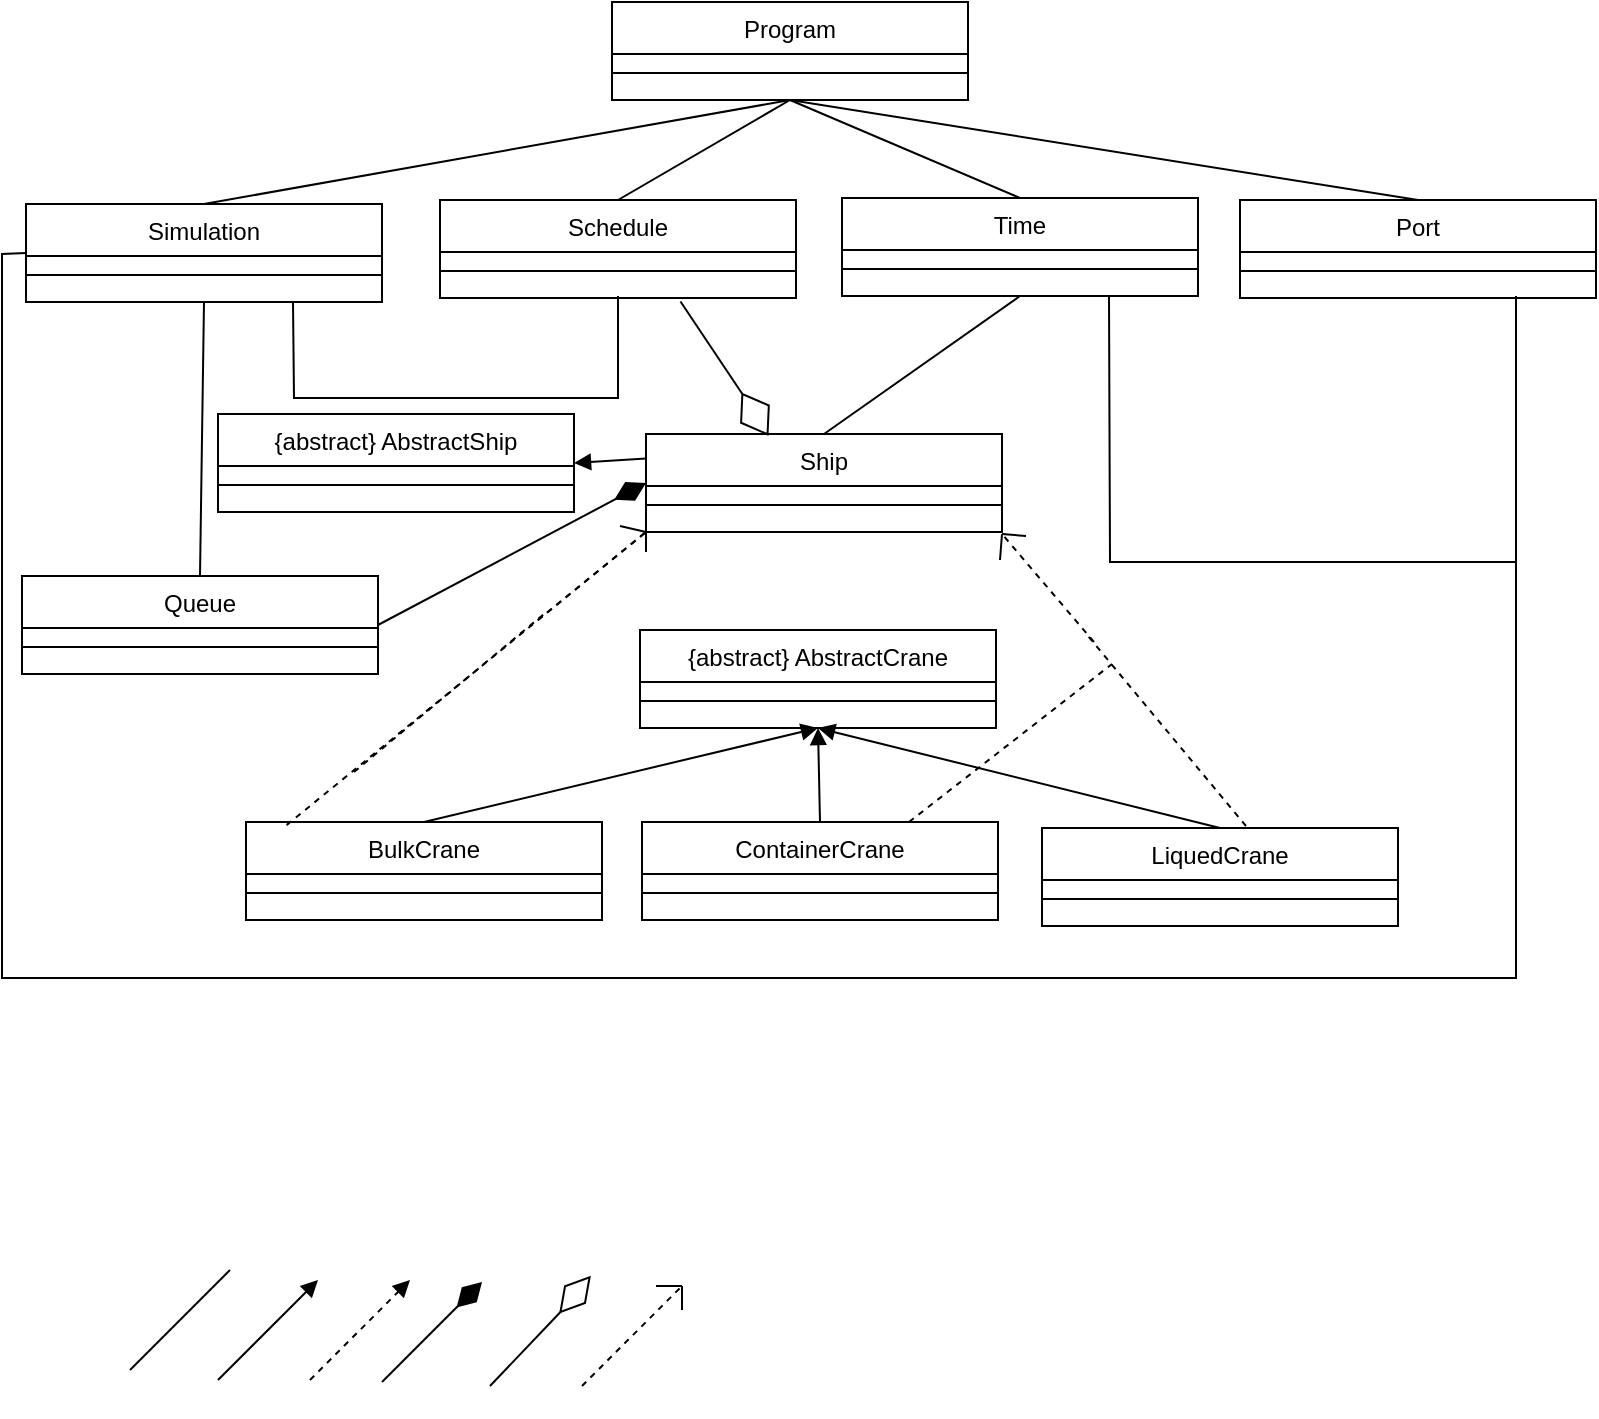 <mxfile version="25.0.2">
  <diagram id="C5RBs43oDa-KdzZeNtuy" name="Page-1">
    <mxGraphModel dx="2555" dy="704" grid="0" gridSize="10" guides="0" tooltips="1" connect="1" arrows="1" fold="1" page="1" pageScale="1" pageWidth="1169" pageHeight="827" math="0" shadow="0">
      <root>
        <mxCell id="WIyWlLk6GJQsqaUBKTNV-0" />
        <mxCell id="WIyWlLk6GJQsqaUBKTNV-1" parent="WIyWlLk6GJQsqaUBKTNV-0" />
        <mxCell id="zkfFHV4jXpPFQw0GAbJ--0" value="{abstract} AbstractCrane" style="swimlane;fontStyle=0;align=center;verticalAlign=top;childLayout=stackLayout;horizontal=1;startSize=26;horizontalStack=0;resizeParent=1;resizeLast=0;collapsible=1;marginBottom=0;rounded=0;shadow=0;strokeWidth=1;" parent="WIyWlLk6GJQsqaUBKTNV-1" vertex="1">
          <mxGeometry x="-731" y="375" width="178" height="49" as="geometry">
            <mxRectangle x="-656" y="42" width="160" height="26" as="alternateBounds" />
          </mxGeometry>
        </mxCell>
        <mxCell id="zkfFHV4jXpPFQw0GAbJ--4" value="" style="line;html=1;strokeWidth=1;align=left;verticalAlign=middle;spacingTop=-1;spacingLeft=3;spacingRight=3;rotatable=0;labelPosition=right;points=[];portConstraint=eastwest;" parent="zkfFHV4jXpPFQw0GAbJ--0" vertex="1">
          <mxGeometry y="26" width="178" height="19" as="geometry" />
        </mxCell>
        <mxCell id="NVGgB9cNm6IHAzU8S6AH-0" value="BulkCrane" style="swimlane;fontStyle=0;align=center;verticalAlign=top;childLayout=stackLayout;horizontal=1;startSize=26;horizontalStack=0;resizeParent=1;resizeLast=0;collapsible=1;marginBottom=0;rounded=0;shadow=0;strokeWidth=1;" parent="WIyWlLk6GJQsqaUBKTNV-1" vertex="1">
          <mxGeometry x="-928" y="471" width="178" height="49" as="geometry">
            <mxRectangle x="-656" y="42" width="160" height="26" as="alternateBounds" />
          </mxGeometry>
        </mxCell>
        <mxCell id="NVGgB9cNm6IHAzU8S6AH-1" value="" style="line;html=1;strokeWidth=1;align=left;verticalAlign=middle;spacingTop=-1;spacingLeft=3;spacingRight=3;rotatable=0;labelPosition=right;points=[];portConstraint=eastwest;" parent="NVGgB9cNm6IHAzU8S6AH-0" vertex="1">
          <mxGeometry y="26" width="178" height="19" as="geometry" />
        </mxCell>
        <mxCell id="NVGgB9cNm6IHAzU8S6AH-2" value="ContainerCrane" style="swimlane;fontStyle=0;align=center;verticalAlign=top;childLayout=stackLayout;horizontal=1;startSize=26;horizontalStack=0;resizeParent=1;resizeLast=0;collapsible=1;marginBottom=0;rounded=0;shadow=0;strokeWidth=1;" parent="WIyWlLk6GJQsqaUBKTNV-1" vertex="1">
          <mxGeometry x="-730" y="471" width="178" height="49" as="geometry">
            <mxRectangle x="-656" y="42" width="160" height="26" as="alternateBounds" />
          </mxGeometry>
        </mxCell>
        <mxCell id="NVGgB9cNm6IHAzU8S6AH-3" value="" style="line;html=1;strokeWidth=1;align=left;verticalAlign=middle;spacingTop=-1;spacingLeft=3;spacingRight=3;rotatable=0;labelPosition=right;points=[];portConstraint=eastwest;" parent="NVGgB9cNm6IHAzU8S6AH-2" vertex="1">
          <mxGeometry y="26" width="178" height="19" as="geometry" />
        </mxCell>
        <mxCell id="NVGgB9cNm6IHAzU8S6AH-4" value="LiquedCrane" style="swimlane;fontStyle=0;align=center;verticalAlign=top;childLayout=stackLayout;horizontal=1;startSize=26;horizontalStack=0;resizeParent=1;resizeLast=0;collapsible=1;marginBottom=0;rounded=0;shadow=0;strokeWidth=1;" parent="WIyWlLk6GJQsqaUBKTNV-1" vertex="1">
          <mxGeometry x="-530" y="474" width="178" height="49" as="geometry">
            <mxRectangle x="-656" y="42" width="160" height="26" as="alternateBounds" />
          </mxGeometry>
        </mxCell>
        <mxCell id="NVGgB9cNm6IHAzU8S6AH-5" value="" style="line;html=1;strokeWidth=1;align=left;verticalAlign=middle;spacingTop=-1;spacingLeft=3;spacingRight=3;rotatable=0;labelPosition=right;points=[];portConstraint=eastwest;" parent="NVGgB9cNm6IHAzU8S6AH-4" vertex="1">
          <mxGeometry y="26" width="178" height="19" as="geometry" />
        </mxCell>
        <mxCell id="NVGgB9cNm6IHAzU8S6AH-6" value="{abstract} AbstractShip" style="swimlane;fontStyle=0;align=center;verticalAlign=top;childLayout=stackLayout;horizontal=1;startSize=26;horizontalStack=0;resizeParent=1;resizeLast=0;collapsible=1;marginBottom=0;rounded=0;shadow=0;strokeWidth=1;" parent="WIyWlLk6GJQsqaUBKTNV-1" vertex="1">
          <mxGeometry x="-942" y="267" width="178" height="49" as="geometry">
            <mxRectangle x="-656" y="42" width="160" height="26" as="alternateBounds" />
          </mxGeometry>
        </mxCell>
        <mxCell id="NVGgB9cNm6IHAzU8S6AH-7" value="" style="line;html=1;strokeWidth=1;align=left;verticalAlign=middle;spacingTop=-1;spacingLeft=3;spacingRight=3;rotatable=0;labelPosition=right;points=[];portConstraint=eastwest;" parent="NVGgB9cNm6IHAzU8S6AH-6" vertex="1">
          <mxGeometry y="26" width="178" height="19" as="geometry" />
        </mxCell>
        <mxCell id="NVGgB9cNm6IHAzU8S6AH-8" value="Ship" style="swimlane;fontStyle=0;align=center;verticalAlign=top;childLayout=stackLayout;horizontal=1;startSize=26;horizontalStack=0;resizeParent=1;resizeLast=0;collapsible=1;marginBottom=0;rounded=0;shadow=0;strokeWidth=1;" parent="WIyWlLk6GJQsqaUBKTNV-1" vertex="1">
          <mxGeometry x="-728" y="277" width="178" height="49" as="geometry">
            <mxRectangle x="-656" y="42" width="160" height="26" as="alternateBounds" />
          </mxGeometry>
        </mxCell>
        <mxCell id="NVGgB9cNm6IHAzU8S6AH-9" value="" style="line;html=1;strokeWidth=1;align=left;verticalAlign=middle;spacingTop=-1;spacingLeft=3;spacingRight=3;rotatable=0;labelPosition=right;points=[];portConstraint=eastwest;" parent="NVGgB9cNm6IHAzU8S6AH-8" vertex="1">
          <mxGeometry y="26" width="178" height="19" as="geometry" />
        </mxCell>
        <mxCell id="NVGgB9cNm6IHAzU8S6AH-10" value="Port" style="swimlane;fontStyle=0;align=center;verticalAlign=top;childLayout=stackLayout;horizontal=1;startSize=26;horizontalStack=0;resizeParent=1;resizeLast=0;collapsible=1;marginBottom=0;rounded=0;shadow=0;strokeWidth=1;" parent="WIyWlLk6GJQsqaUBKTNV-1" vertex="1">
          <mxGeometry x="-431" y="160" width="178" height="49" as="geometry">
            <mxRectangle x="-656" y="42" width="160" height="26" as="alternateBounds" />
          </mxGeometry>
        </mxCell>
        <mxCell id="NVGgB9cNm6IHAzU8S6AH-11" value="" style="line;html=1;strokeWidth=1;align=left;verticalAlign=middle;spacingTop=-1;spacingLeft=3;spacingRight=3;rotatable=0;labelPosition=right;points=[];portConstraint=eastwest;" parent="NVGgB9cNm6IHAzU8S6AH-10" vertex="1">
          <mxGeometry y="26" width="178" height="19" as="geometry" />
        </mxCell>
        <mxCell id="NVGgB9cNm6IHAzU8S6AH-12" value="Schedule" style="swimlane;fontStyle=0;align=center;verticalAlign=top;childLayout=stackLayout;horizontal=1;startSize=26;horizontalStack=0;resizeParent=1;resizeLast=0;collapsible=1;marginBottom=0;rounded=0;shadow=0;strokeWidth=1;" parent="WIyWlLk6GJQsqaUBKTNV-1" vertex="1">
          <mxGeometry x="-831" y="160" width="178" height="49" as="geometry">
            <mxRectangle x="-656" y="42" width="160" height="26" as="alternateBounds" />
          </mxGeometry>
        </mxCell>
        <mxCell id="NVGgB9cNm6IHAzU8S6AH-13" value="" style="line;html=1;strokeWidth=1;align=left;verticalAlign=middle;spacingTop=-1;spacingLeft=3;spacingRight=3;rotatable=0;labelPosition=right;points=[];portConstraint=eastwest;" parent="NVGgB9cNm6IHAzU8S6AH-12" vertex="1">
          <mxGeometry y="26" width="178" height="19" as="geometry" />
        </mxCell>
        <mxCell id="NVGgB9cNm6IHAzU8S6AH-14" value="Queue" style="swimlane;fontStyle=0;align=center;verticalAlign=top;childLayout=stackLayout;horizontal=1;startSize=26;horizontalStack=0;resizeParent=1;resizeLast=0;collapsible=1;marginBottom=0;rounded=0;shadow=0;strokeWidth=1;" parent="WIyWlLk6GJQsqaUBKTNV-1" vertex="1">
          <mxGeometry x="-1040" y="348" width="178" height="49" as="geometry">
            <mxRectangle x="-656" y="42" width="160" height="26" as="alternateBounds" />
          </mxGeometry>
        </mxCell>
        <mxCell id="NVGgB9cNm6IHAzU8S6AH-15" value="" style="line;html=1;strokeWidth=1;align=left;verticalAlign=middle;spacingTop=-1;spacingLeft=3;spacingRight=3;rotatable=0;labelPosition=right;points=[];portConstraint=eastwest;" parent="NVGgB9cNm6IHAzU8S6AH-14" vertex="1">
          <mxGeometry y="26" width="178" height="19" as="geometry" />
        </mxCell>
        <mxCell id="NVGgB9cNm6IHAzU8S6AH-16" value="Time" style="swimlane;fontStyle=0;align=center;verticalAlign=top;childLayout=stackLayout;horizontal=1;startSize=26;horizontalStack=0;resizeParent=1;resizeLast=0;collapsible=1;marginBottom=0;rounded=0;shadow=0;strokeWidth=1;" parent="WIyWlLk6GJQsqaUBKTNV-1" vertex="1">
          <mxGeometry x="-630" y="159" width="178" height="49" as="geometry">
            <mxRectangle x="-656" y="42" width="160" height="26" as="alternateBounds" />
          </mxGeometry>
        </mxCell>
        <mxCell id="NVGgB9cNm6IHAzU8S6AH-17" value="" style="line;html=1;strokeWidth=1;align=left;verticalAlign=middle;spacingTop=-1;spacingLeft=3;spacingRight=3;rotatable=0;labelPosition=right;points=[];portConstraint=eastwest;" parent="NVGgB9cNm6IHAzU8S6AH-16" vertex="1">
          <mxGeometry y="26" width="178" height="19" as="geometry" />
        </mxCell>
        <mxCell id="NVGgB9cNm6IHAzU8S6AH-18" value="Simulation" style="swimlane;fontStyle=0;align=center;verticalAlign=top;childLayout=stackLayout;horizontal=1;startSize=26;horizontalStack=0;resizeParent=1;resizeLast=0;collapsible=1;marginBottom=0;rounded=0;shadow=0;strokeWidth=1;" parent="WIyWlLk6GJQsqaUBKTNV-1" vertex="1">
          <mxGeometry x="-1038" y="162" width="178" height="49" as="geometry">
            <mxRectangle x="-656" y="42" width="160" height="26" as="alternateBounds" />
          </mxGeometry>
        </mxCell>
        <mxCell id="NVGgB9cNm6IHAzU8S6AH-19" value="" style="line;html=1;strokeWidth=1;align=left;verticalAlign=middle;spacingTop=-1;spacingLeft=3;spacingRight=3;rotatable=0;labelPosition=right;points=[];portConstraint=eastwest;" parent="NVGgB9cNm6IHAzU8S6AH-18" vertex="1">
          <mxGeometry y="26" width="178" height="19" as="geometry" />
        </mxCell>
        <mxCell id="NVGgB9cNm6IHAzU8S6AH-20" value="Program" style="swimlane;fontStyle=0;align=center;verticalAlign=top;childLayout=stackLayout;horizontal=1;startSize=26;horizontalStack=0;resizeParent=1;resizeLast=0;collapsible=1;marginBottom=0;rounded=0;shadow=0;strokeWidth=1;" parent="WIyWlLk6GJQsqaUBKTNV-1" vertex="1">
          <mxGeometry x="-745" y="61" width="178" height="49" as="geometry">
            <mxRectangle x="-656" y="42" width="160" height="26" as="alternateBounds" />
          </mxGeometry>
        </mxCell>
        <mxCell id="NVGgB9cNm6IHAzU8S6AH-21" value="" style="line;html=1;strokeWidth=1;align=left;verticalAlign=middle;spacingTop=-1;spacingLeft=3;spacingRight=3;rotatable=0;labelPosition=right;points=[];portConstraint=eastwest;" parent="NVGgB9cNm6IHAzU8S6AH-20" vertex="1">
          <mxGeometry y="26" width="178" height="19" as="geometry" />
        </mxCell>
        <mxCell id="NVGgB9cNm6IHAzU8S6AH-22" value="" style="endArrow=none;html=1;rounded=0;entryX=0.5;entryY=1;entryDx=0;entryDy=0;exitX=0.5;exitY=0;exitDx=0;exitDy=0;" parent="WIyWlLk6GJQsqaUBKTNV-1" edge="1" target="NVGgB9cNm6IHAzU8S6AH-20" source="NVGgB9cNm6IHAzU8S6AH-18">
          <mxGeometry width="50" height="50" relative="1" as="geometry">
            <mxPoint x="-554" y="349" as="sourcePoint" />
            <mxPoint x="-504" y="299" as="targetPoint" />
          </mxGeometry>
        </mxCell>
        <mxCell id="NVGgB9cNm6IHAzU8S6AH-29" value="" style="endArrow=block;html=1;rounded=0;" parent="WIyWlLk6GJQsqaUBKTNV-1" edge="1">
          <mxGeometry width="50" height="50" relative="1" as="geometry">
            <mxPoint x="-942" y="750" as="sourcePoint" />
            <mxPoint x="-892" y="700" as="targetPoint" />
          </mxGeometry>
        </mxCell>
        <mxCell id="NVGgB9cNm6IHAzU8S6AH-30" value="" style="endArrow=block;html=1;rounded=0;dashed=1;" parent="WIyWlLk6GJQsqaUBKTNV-1" edge="1">
          <mxGeometry width="50" height="50" relative="1" as="geometry">
            <mxPoint x="-896" y="750" as="sourcePoint" />
            <mxPoint x="-846" y="700" as="targetPoint" />
          </mxGeometry>
        </mxCell>
        <mxCell id="NVGgB9cNm6IHAzU8S6AH-31" value="" style="endArrow=diamondThin;html=1;rounded=0;endSize=15;" parent="WIyWlLk6GJQsqaUBKTNV-1" edge="1">
          <mxGeometry width="50" height="50" relative="1" as="geometry">
            <mxPoint x="-860" y="751" as="sourcePoint" />
            <mxPoint x="-810" y="701" as="targetPoint" />
          </mxGeometry>
        </mxCell>
        <mxCell id="NVGgB9cNm6IHAzU8S6AH-45" value="" style="group;rotation=103;" parent="WIyWlLk6GJQsqaUBKTNV-1" vertex="1" connectable="0">
          <mxGeometry x="-747.24" y="211.78" width="83" height="67.48" as="geometry" />
        </mxCell>
        <mxCell id="NVGgB9cNm6IHAzU8S6AH-38" value="" style="endArrow=none;html=1;rounded=0;entryX=0.5;entryY=1;entryDx=0;entryDy=0;movable=1;resizable=1;rotatable=1;deletable=1;editable=1;locked=0;connectable=1;" parent="NVGgB9cNm6IHAzU8S6AH-45" target="NVGgB9cNm6IHAzU8S6AH-43" edge="1">
          <mxGeometry width="50" height="50" relative="1" as="geometry">
            <mxPoint x="36.478" y="-1.027" as="sourcePoint" />
            <mxPoint x="78.18" y="27.849" as="targetPoint" />
          </mxGeometry>
        </mxCell>
        <mxCell id="NVGgB9cNm6IHAzU8S6AH-43" value="" style="rhombus;whiteSpace=wrap;html=1;rotation=148;movable=1;resizable=1;rotatable=1;deletable=1;editable=1;locked=0;connectable=1;" parent="NVGgB9cNm6IHAzU8S6AH-45" vertex="1">
          <mxGeometry x="65.543" y="43.397" width="16.344" height="23.764" as="geometry" />
        </mxCell>
        <mxCell id="NVGgB9cNm6IHAzU8S6AH-52" value="" style="group" parent="WIyWlLk6GJQsqaUBKTNV-1" vertex="1" connectable="0">
          <mxGeometry x="-760" y="703" width="50" height="50" as="geometry" />
        </mxCell>
        <mxCell id="NVGgB9cNm6IHAzU8S6AH-46" value="" style="endArrow=none;html=1;rounded=0;dashed=1;" parent="NVGgB9cNm6IHAzU8S6AH-52" edge="1">
          <mxGeometry width="50" height="50" relative="1" as="geometry">
            <mxPoint y="50" as="sourcePoint" />
            <mxPoint x="50" as="targetPoint" />
          </mxGeometry>
        </mxCell>
        <mxCell id="NVGgB9cNm6IHAzU8S6AH-50" value="" style="endArrow=none;html=1;rounded=0;" parent="NVGgB9cNm6IHAzU8S6AH-52" edge="1">
          <mxGeometry width="50" height="50" relative="1" as="geometry">
            <mxPoint x="50" y="12" as="sourcePoint" />
            <mxPoint x="50" as="targetPoint" />
          </mxGeometry>
        </mxCell>
        <mxCell id="NVGgB9cNm6IHAzU8S6AH-51" value="" style="endArrow=none;html=1;rounded=0;" parent="NVGgB9cNm6IHAzU8S6AH-52" edge="1">
          <mxGeometry width="50" height="50" relative="1" as="geometry">
            <mxPoint x="37" as="sourcePoint" />
            <mxPoint x="50" as="targetPoint" />
          </mxGeometry>
        </mxCell>
        <mxCell id="EUIB3-ybkjOE6mKmvs-A-1" value="" style="endArrow=none;html=1;rounded=0;entryX=0.5;entryY=1;entryDx=0;entryDy=0;exitX=0.5;exitY=0;exitDx=0;exitDy=0;" edge="1" parent="WIyWlLk6GJQsqaUBKTNV-1" source="NVGgB9cNm6IHAzU8S6AH-12" target="NVGgB9cNm6IHAzU8S6AH-20">
          <mxGeometry width="50" height="50" relative="1" as="geometry">
            <mxPoint x="-544" y="359" as="sourcePoint" />
            <mxPoint x="-494" y="309" as="targetPoint" />
          </mxGeometry>
        </mxCell>
        <mxCell id="EUIB3-ybkjOE6mKmvs-A-2" value="" style="endArrow=none;html=1;rounded=0;entryX=0.5;entryY=1;entryDx=0;entryDy=0;exitX=0.5;exitY=0;exitDx=0;exitDy=0;" edge="1" parent="WIyWlLk6GJQsqaUBKTNV-1" source="NVGgB9cNm6IHAzU8S6AH-16" target="NVGgB9cNm6IHAzU8S6AH-20">
          <mxGeometry width="50" height="50" relative="1" as="geometry">
            <mxPoint x="-534" y="369" as="sourcePoint" />
            <mxPoint x="-484" y="319" as="targetPoint" />
          </mxGeometry>
        </mxCell>
        <mxCell id="EUIB3-ybkjOE6mKmvs-A-3" value="" style="endArrow=none;html=1;rounded=0;entryX=0.5;entryY=1;entryDx=0;entryDy=0;exitX=0.5;exitY=0;exitDx=0;exitDy=0;" edge="1" parent="WIyWlLk6GJQsqaUBKTNV-1" source="NVGgB9cNm6IHAzU8S6AH-10" target="NVGgB9cNm6IHAzU8S6AH-20">
          <mxGeometry width="50" height="50" relative="1" as="geometry">
            <mxPoint x="-524" y="379" as="sourcePoint" />
            <mxPoint x="-474" y="329" as="targetPoint" />
          </mxGeometry>
        </mxCell>
        <mxCell id="EUIB3-ybkjOE6mKmvs-A-4" value="" style="endArrow=block;html=1;rounded=0;entryX=0.5;entryY=1;entryDx=0;entryDy=0;exitX=0.5;exitY=0;exitDx=0;exitDy=0;" edge="1" parent="WIyWlLk6GJQsqaUBKTNV-1" source="NVGgB9cNm6IHAzU8S6AH-0" target="zkfFHV4jXpPFQw0GAbJ--0">
          <mxGeometry width="50" height="50" relative="1" as="geometry">
            <mxPoint x="-1055" y="917" as="sourcePoint" />
            <mxPoint x="-1005" y="867" as="targetPoint" />
          </mxGeometry>
        </mxCell>
        <mxCell id="EUIB3-ybkjOE6mKmvs-A-5" value="" style="endArrow=block;html=1;rounded=0;entryX=0.5;entryY=1;entryDx=0;entryDy=0;exitX=0.5;exitY=0;exitDx=0;exitDy=0;" edge="1" parent="WIyWlLk6GJQsqaUBKTNV-1" source="NVGgB9cNm6IHAzU8S6AH-2" target="zkfFHV4jXpPFQw0GAbJ--0">
          <mxGeometry width="50" height="50" relative="1" as="geometry">
            <mxPoint x="-829" y="481" as="sourcePoint" />
            <mxPoint x="-632" y="434" as="targetPoint" />
          </mxGeometry>
        </mxCell>
        <mxCell id="EUIB3-ybkjOE6mKmvs-A-6" value="" style="endArrow=block;html=1;rounded=0;entryX=0.5;entryY=1;entryDx=0;entryDy=0;exitX=0.5;exitY=0;exitDx=0;exitDy=0;" edge="1" parent="WIyWlLk6GJQsqaUBKTNV-1" source="NVGgB9cNm6IHAzU8S6AH-4" target="zkfFHV4jXpPFQw0GAbJ--0">
          <mxGeometry width="50" height="50" relative="1" as="geometry">
            <mxPoint x="-631" y="481" as="sourcePoint" />
            <mxPoint x="-632" y="434" as="targetPoint" />
          </mxGeometry>
        </mxCell>
        <mxCell id="EUIB3-ybkjOE6mKmvs-A-7" value="" style="endArrow=none;html=1;rounded=0;" edge="1" parent="WIyWlLk6GJQsqaUBKTNV-1">
          <mxGeometry width="50" height="50" relative="1" as="geometry">
            <mxPoint x="-986" y="745" as="sourcePoint" />
            <mxPoint x="-936" y="695" as="targetPoint" />
          </mxGeometry>
        </mxCell>
        <mxCell id="EUIB3-ybkjOE6mKmvs-A-8" value="" style="endArrow=none;html=1;rounded=0;entryX=0.5;entryY=1;entryDx=0;entryDy=0;exitX=0.5;exitY=0;exitDx=0;exitDy=0;" edge="1" parent="WIyWlLk6GJQsqaUBKTNV-1" source="NVGgB9cNm6IHAzU8S6AH-8" target="NVGgB9cNm6IHAzU8S6AH-16">
          <mxGeometry width="50" height="50" relative="1" as="geometry">
            <mxPoint x="-470" y="338" as="sourcePoint" />
            <mxPoint x="-420" y="288" as="targetPoint" />
          </mxGeometry>
        </mxCell>
        <mxCell id="EUIB3-ybkjOE6mKmvs-A-14" value="" style="endArrow=block;html=1;rounded=0;entryX=1;entryY=0.5;entryDx=0;entryDy=0;exitX=0;exitY=0.25;exitDx=0;exitDy=0;" edge="1" parent="WIyWlLk6GJQsqaUBKTNV-1" source="NVGgB9cNm6IHAzU8S6AH-8" target="NVGgB9cNm6IHAzU8S6AH-6">
          <mxGeometry width="50" height="50" relative="1" as="geometry">
            <mxPoint x="-643" y="326" as="sourcePoint" />
            <mxPoint x="-642" y="326" as="targetPoint" />
          </mxGeometry>
        </mxCell>
        <mxCell id="EUIB3-ybkjOE6mKmvs-A-15" value="" style="group;rotation=-85;" vertex="1" connectable="0" parent="WIyWlLk6GJQsqaUBKTNV-1">
          <mxGeometry x="-552" y="329" width="50" height="50" as="geometry" />
        </mxCell>
        <mxCell id="EUIB3-ybkjOE6mKmvs-A-16" value="" style="endArrow=none;html=1;rounded=0;dashed=1;" edge="1" parent="EUIB3-ybkjOE6mKmvs-A-15">
          <mxGeometry width="50" height="50" relative="1" as="geometry">
            <mxPoint x="48" y="52" as="sourcePoint" />
            <mxPoint x="2" y="-2" as="targetPoint" />
          </mxGeometry>
        </mxCell>
        <mxCell id="EUIB3-ybkjOE6mKmvs-A-17" value="" style="endArrow=none;html=1;rounded=0;" edge="1" parent="EUIB3-ybkjOE6mKmvs-A-15">
          <mxGeometry width="50" height="50" relative="1" as="geometry">
            <mxPoint x="14" y="-1" as="sourcePoint" />
            <mxPoint x="2" y="-2" as="targetPoint" />
          </mxGeometry>
        </mxCell>
        <mxCell id="EUIB3-ybkjOE6mKmvs-A-18" value="" style="endArrow=none;html=1;rounded=0;" edge="1" parent="EUIB3-ybkjOE6mKmvs-A-15">
          <mxGeometry width="50" height="50" relative="1" as="geometry">
            <mxPoint x="1" y="11" as="sourcePoint" />
            <mxPoint x="2" y="-2" as="targetPoint" />
          </mxGeometry>
        </mxCell>
        <mxCell id="EUIB3-ybkjOE6mKmvs-A-19" value="" style="endArrow=none;dashed=1;html=1;rounded=0;" edge="1" parent="WIyWlLk6GJQsqaUBKTNV-1">
          <mxGeometry width="50" height="50" relative="1" as="geometry">
            <mxPoint x="-428" y="473" as="sourcePoint" />
            <mxPoint x="-507" y="378" as="targetPoint" />
          </mxGeometry>
        </mxCell>
        <mxCell id="EUIB3-ybkjOE6mKmvs-A-31" value="" style="group;rotation=90;" vertex="1" connectable="0" parent="WIyWlLk6GJQsqaUBKTNV-1">
          <mxGeometry x="-864.004" y="309.996" width="126.084" height="146.084" as="geometry" />
        </mxCell>
        <mxCell id="EUIB3-ybkjOE6mKmvs-A-26" value="" style="group;rotation=5;" vertex="1" connectable="0" parent="EUIB3-ybkjOE6mKmvs-A-31">
          <mxGeometry x="84" y="13" width="50" height="50" as="geometry" />
        </mxCell>
        <mxCell id="EUIB3-ybkjOE6mKmvs-A-27" value="" style="endArrow=none;html=1;rounded=0;dashed=1;" edge="1" parent="EUIB3-ybkjOE6mKmvs-A-26">
          <mxGeometry width="50" height="50" relative="1" as="geometry">
            <mxPoint x="-2" y="47" as="sourcePoint" />
            <mxPoint x="52" y="3" as="targetPoint" />
          </mxGeometry>
        </mxCell>
        <mxCell id="EUIB3-ybkjOE6mKmvs-A-28" value="" style="endArrow=none;html=1;rounded=0;" edge="1" parent="EUIB3-ybkjOE6mKmvs-A-26">
          <mxGeometry width="50" height="50" relative="1" as="geometry">
            <mxPoint x="52" y="13" as="sourcePoint" />
            <mxPoint x="52" y="3" as="targetPoint" />
          </mxGeometry>
        </mxCell>
        <mxCell id="EUIB3-ybkjOE6mKmvs-A-29" value="" style="endArrow=none;html=1;rounded=0;" edge="1" parent="EUIB3-ybkjOE6mKmvs-A-26">
          <mxGeometry width="50" height="50" relative="1" as="geometry">
            <mxPoint x="39" as="sourcePoint" />
            <mxPoint x="52" y="3" as="targetPoint" />
          </mxGeometry>
        </mxCell>
        <mxCell id="EUIB3-ybkjOE6mKmvs-A-30" value="" style="endArrow=none;dashed=1;html=1;rounded=0;" edge="1" parent="EUIB3-ybkjOE6mKmvs-A-31">
          <mxGeometry width="50" height="50" relative="1" as="geometry">
            <mxPoint x="-10" y="136" as="sourcePoint" />
            <mxPoint x="85" y="57" as="targetPoint" />
          </mxGeometry>
        </mxCell>
        <mxCell id="EUIB3-ybkjOE6mKmvs-A-33" value="" style="endArrow=none;dashed=1;html=1;rounded=0;exitX=0.114;exitY=0.032;exitDx=0;exitDy=0;exitPerimeter=0;" edge="1" parent="WIyWlLk6GJQsqaUBKTNV-1" source="NVGgB9cNm6IHAzU8S6AH-0">
          <mxGeometry width="50" height="50" relative="1" as="geometry">
            <mxPoint x="-924" y="461" as="sourcePoint" />
            <mxPoint x="-728" y="326" as="targetPoint" />
          </mxGeometry>
        </mxCell>
        <mxCell id="EUIB3-ybkjOE6mKmvs-A-36" value="" style="endArrow=none;dashed=1;html=1;rounded=0;exitX=0.75;exitY=0;exitDx=0;exitDy=0;" edge="1" parent="WIyWlLk6GJQsqaUBKTNV-1" source="NVGgB9cNm6IHAzU8S6AH-2">
          <mxGeometry width="50" height="50" relative="1" as="geometry">
            <mxPoint x="-417" y="407" as="sourcePoint" />
            <mxPoint x="-495" y="392" as="targetPoint" />
          </mxGeometry>
        </mxCell>
        <mxCell id="EUIB3-ybkjOE6mKmvs-A-38" value="" style="endArrow=none;html=1;rounded=0;entryX=0;entryY=0.5;entryDx=0;entryDy=0;exitX=0.75;exitY=1;exitDx=0;exitDy=0;" edge="1" parent="WIyWlLk6GJQsqaUBKTNV-1" source="NVGgB9cNm6IHAzU8S6AH-16" target="NVGgB9cNm6IHAzU8S6AH-18">
          <mxGeometry width="50" height="50" relative="1" as="geometry">
            <mxPoint x="-949" y="535" as="sourcePoint" />
            <mxPoint x="-274" y="531" as="targetPoint" />
            <Array as="points">
              <mxPoint x="-496" y="341" />
              <mxPoint x="-293" y="341" />
              <mxPoint x="-293" y="549" />
              <mxPoint x="-1050" y="549" />
              <mxPoint x="-1050" y="187" />
            </Array>
          </mxGeometry>
        </mxCell>
        <mxCell id="EUIB3-ybkjOE6mKmvs-A-39" value="" style="endArrow=none;html=1;rounded=0;" edge="1" parent="WIyWlLk6GJQsqaUBKTNV-1">
          <mxGeometry width="50" height="50" relative="1" as="geometry">
            <mxPoint x="-293" y="344" as="sourcePoint" />
            <mxPoint x="-293" y="208" as="targetPoint" />
          </mxGeometry>
        </mxCell>
        <mxCell id="EUIB3-ybkjOE6mKmvs-A-40" value="" style="endArrow=none;html=1;rounded=0;exitX=0.75;exitY=1;exitDx=0;exitDy=0;" edge="1" parent="WIyWlLk6GJQsqaUBKTNV-1" source="NVGgB9cNm6IHAzU8S6AH-18">
          <mxGeometry width="50" height="50" relative="1" as="geometry">
            <mxPoint x="-414" y="767" as="sourcePoint" />
            <mxPoint x="-742" y="208" as="targetPoint" />
            <Array as="points">
              <mxPoint x="-904" y="259" />
              <mxPoint x="-742" y="259" />
            </Array>
          </mxGeometry>
        </mxCell>
        <mxCell id="EUIB3-ybkjOE6mKmvs-A-41" value="" style="endArrow=none;html=1;rounded=0;entryX=0.5;entryY=1;entryDx=0;entryDy=0;exitX=0.5;exitY=0;exitDx=0;exitDy=0;" edge="1" parent="WIyWlLk6GJQsqaUBKTNV-1" source="NVGgB9cNm6IHAzU8S6AH-14" target="NVGgB9cNm6IHAzU8S6AH-18">
          <mxGeometry width="50" height="50" relative="1" as="geometry">
            <mxPoint x="-414" y="767" as="sourcePoint" />
            <mxPoint x="-364" y="717" as="targetPoint" />
          </mxGeometry>
        </mxCell>
        <mxCell id="EUIB3-ybkjOE6mKmvs-A-43" value="" style="group;rotation=-5;" vertex="1" connectable="0" parent="WIyWlLk6GJQsqaUBKTNV-1">
          <mxGeometry x="-816" y="696.002" width="66.118" height="64.288" as="geometry" />
        </mxCell>
        <mxCell id="EUIB3-ybkjOE6mKmvs-A-44" value="" style="endArrow=none;html=1;rounded=0;entryX=0.5;entryY=1;entryDx=0;entryDy=0;movable=1;resizable=1;rotatable=1;deletable=1;editable=1;locked=0;connectable=1;" edge="1" parent="EUIB3-ybkjOE6mKmvs-A-43" target="EUIB3-ybkjOE6mKmvs-A-45">
          <mxGeometry width="50" height="50" relative="1" as="geometry">
            <mxPoint x="10" y="57" as="sourcePoint" />
            <mxPoint x="26" y="16" as="targetPoint" />
          </mxGeometry>
        </mxCell>
        <mxCell id="EUIB3-ybkjOE6mKmvs-A-45" value="" style="rhombus;whiteSpace=wrap;html=1;rotation=40;movable=1;resizable=1;rotatable=1;deletable=1;editable=1;locked=0;connectable=1;" vertex="1" parent="EUIB3-ybkjOE6mKmvs-A-43">
          <mxGeometry x="46" width="13.02" height="22.64" as="geometry" />
        </mxCell>
        <mxCell id="EUIB3-ybkjOE6mKmvs-A-46" value="" style="endArrow=diamondThin;html=1;rounded=0;endSize=15;entryX=0;entryY=0.5;entryDx=0;entryDy=0;exitX=1;exitY=0.5;exitDx=0;exitDy=0;" edge="1" parent="WIyWlLk6GJQsqaUBKTNV-1" source="NVGgB9cNm6IHAzU8S6AH-14" target="NVGgB9cNm6IHAzU8S6AH-8">
          <mxGeometry width="50" height="50" relative="1" as="geometry">
            <mxPoint x="-920" y="726" as="sourcePoint" />
            <mxPoint x="-785" y="680" as="targetPoint" />
          </mxGeometry>
        </mxCell>
      </root>
    </mxGraphModel>
  </diagram>
</mxfile>
